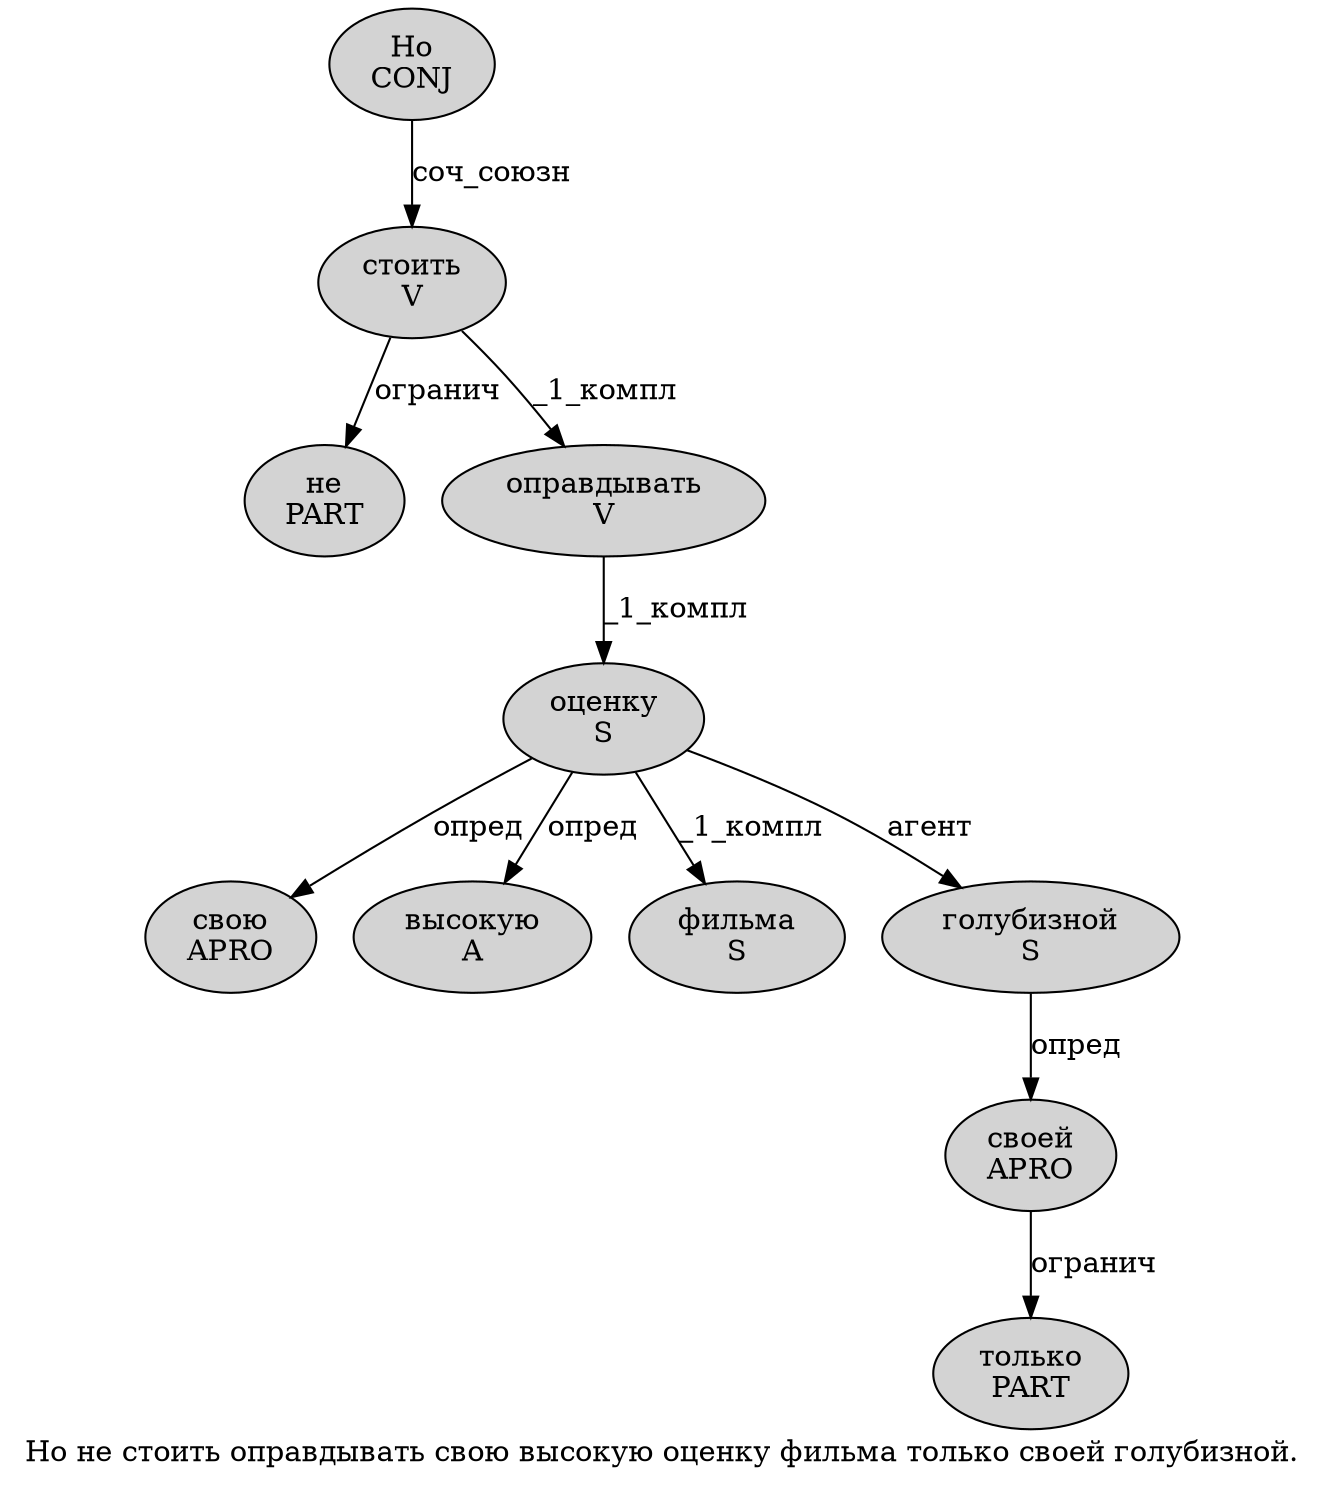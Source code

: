 digraph SENTENCE_4269 {
	graph [label="Но не стоить оправдывать свою высокую оценку фильма только своей голубизной."]
	node [style=filled]
		0 [label="Но
CONJ" color="" fillcolor=lightgray penwidth=1 shape=ellipse]
		1 [label="не
PART" color="" fillcolor=lightgray penwidth=1 shape=ellipse]
		2 [label="стоить
V" color="" fillcolor=lightgray penwidth=1 shape=ellipse]
		3 [label="оправдывать
V" color="" fillcolor=lightgray penwidth=1 shape=ellipse]
		4 [label="свою
APRO" color="" fillcolor=lightgray penwidth=1 shape=ellipse]
		5 [label="высокую
A" color="" fillcolor=lightgray penwidth=1 shape=ellipse]
		6 [label="оценку
S" color="" fillcolor=lightgray penwidth=1 shape=ellipse]
		7 [label="фильма
S" color="" fillcolor=lightgray penwidth=1 shape=ellipse]
		8 [label="только
PART" color="" fillcolor=lightgray penwidth=1 shape=ellipse]
		9 [label="своей
APRO" color="" fillcolor=lightgray penwidth=1 shape=ellipse]
		10 [label="голубизной
S" color="" fillcolor=lightgray penwidth=1 shape=ellipse]
			6 -> 4 [label="опред"]
			6 -> 5 [label="опред"]
			6 -> 7 [label="_1_компл"]
			6 -> 10 [label="агент"]
			0 -> 2 [label="соч_союзн"]
			9 -> 8 [label="огранич"]
			3 -> 6 [label="_1_компл"]
			2 -> 1 [label="огранич"]
			2 -> 3 [label="_1_компл"]
			10 -> 9 [label="опред"]
}